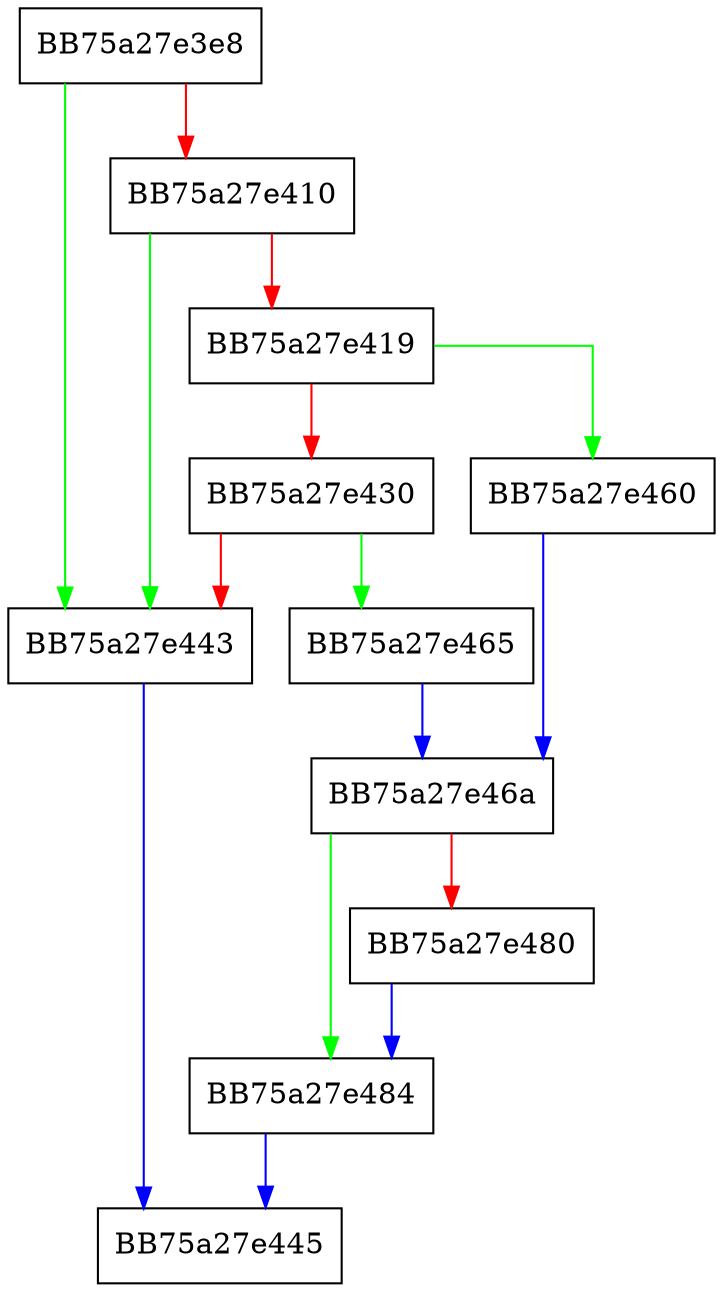 digraph minMaxQuery {
  node [shape="box"];
  graph [splines=ortho];
  BB75a27e3e8 -> BB75a27e443 [color="green"];
  BB75a27e3e8 -> BB75a27e410 [color="red"];
  BB75a27e410 -> BB75a27e443 [color="green"];
  BB75a27e410 -> BB75a27e419 [color="red"];
  BB75a27e419 -> BB75a27e460 [color="green"];
  BB75a27e419 -> BB75a27e430 [color="red"];
  BB75a27e430 -> BB75a27e465 [color="green"];
  BB75a27e430 -> BB75a27e443 [color="red"];
  BB75a27e443 -> BB75a27e445 [color="blue"];
  BB75a27e460 -> BB75a27e46a [color="blue"];
  BB75a27e465 -> BB75a27e46a [color="blue"];
  BB75a27e46a -> BB75a27e484 [color="green"];
  BB75a27e46a -> BB75a27e480 [color="red"];
  BB75a27e480 -> BB75a27e484 [color="blue"];
  BB75a27e484 -> BB75a27e445 [color="blue"];
}